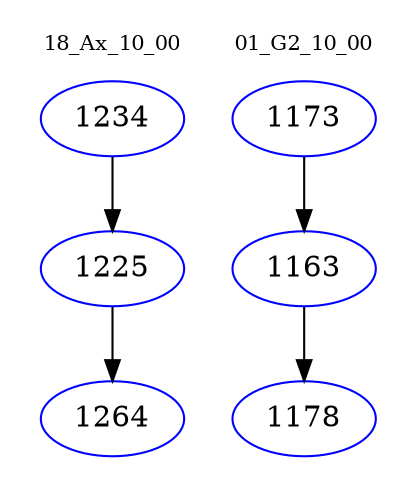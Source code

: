 digraph{
subgraph cluster_0 {
color = white
label = "18_Ax_10_00";
fontsize=10;
T0_1234 [label="1234", color="blue"]
T0_1234 -> T0_1225 [color="black"]
T0_1225 [label="1225", color="blue"]
T0_1225 -> T0_1264 [color="black"]
T0_1264 [label="1264", color="blue"]
}
subgraph cluster_1 {
color = white
label = "01_G2_10_00";
fontsize=10;
T1_1173 [label="1173", color="blue"]
T1_1173 -> T1_1163 [color="black"]
T1_1163 [label="1163", color="blue"]
T1_1163 -> T1_1178 [color="black"]
T1_1178 [label="1178", color="blue"]
}
}
